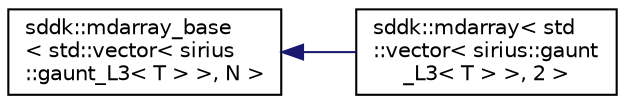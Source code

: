 digraph "Graphical Class Hierarchy"
{
 // INTERACTIVE_SVG=YES
  edge [fontname="Helvetica",fontsize="10",labelfontname="Helvetica",labelfontsize="10"];
  node [fontname="Helvetica",fontsize="10",shape=record];
  rankdir="LR";
  Node1 [label="sddk::mdarray_base\l\< std::vector\< sirius\l::gaunt_L3\< T \> \>, N \>",height=0.2,width=0.4,color="black", fillcolor="white", style="filled",URL="$classsddk_1_1mdarray__base.html"];
  Node1 -> Node2 [dir="back",color="midnightblue",fontsize="10",style="solid",fontname="Helvetica"];
  Node2 [label="sddk::mdarray\< std\l::vector\< sirius::gaunt\l_L3\< T \> \>, 2 \>",height=0.2,width=0.4,color="black", fillcolor="white", style="filled",URL="$classsddk_1_1mdarray.html"];
}
